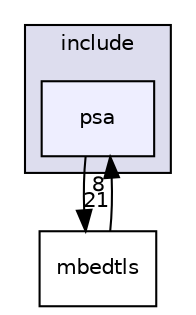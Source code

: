 digraph "psa" {
  compound=true
  node [ fontsize="10", fontname="Helvetica"];
  edge [ labelfontsize="10", labelfontname="Helvetica"];
  subgraph clusterdir_83321844a67635f8150b8bd739c52b53 {
    graph [ bgcolor="#ddddee", pencolor="black", label="include" fontname="Helvetica", fontsize="10", URL="dir_83321844a67635f8150b8bd739c52b53.html"]
  dir_c94d002f3238534dcd3d5725f95aa49c [shape=box, label="psa", style="filled", fillcolor="#eeeeff", pencolor="black", URL="dir_c94d002f3238534dcd3d5725f95aa49c.html"];
  }
  dir_6fee069992f297717782522213e0c373 [shape=box label="mbedtls" URL="dir_6fee069992f297717782522213e0c373.html"];
  dir_c94d002f3238534dcd3d5725f95aa49c->dir_6fee069992f297717782522213e0c373 [headlabel="21", labeldistance=1.5 headhref="dir_000005_000004.html"];
  dir_6fee069992f297717782522213e0c373->dir_c94d002f3238534dcd3d5725f95aa49c [headlabel="8", labeldistance=1.5 headhref="dir_000004_000005.html"];
}
